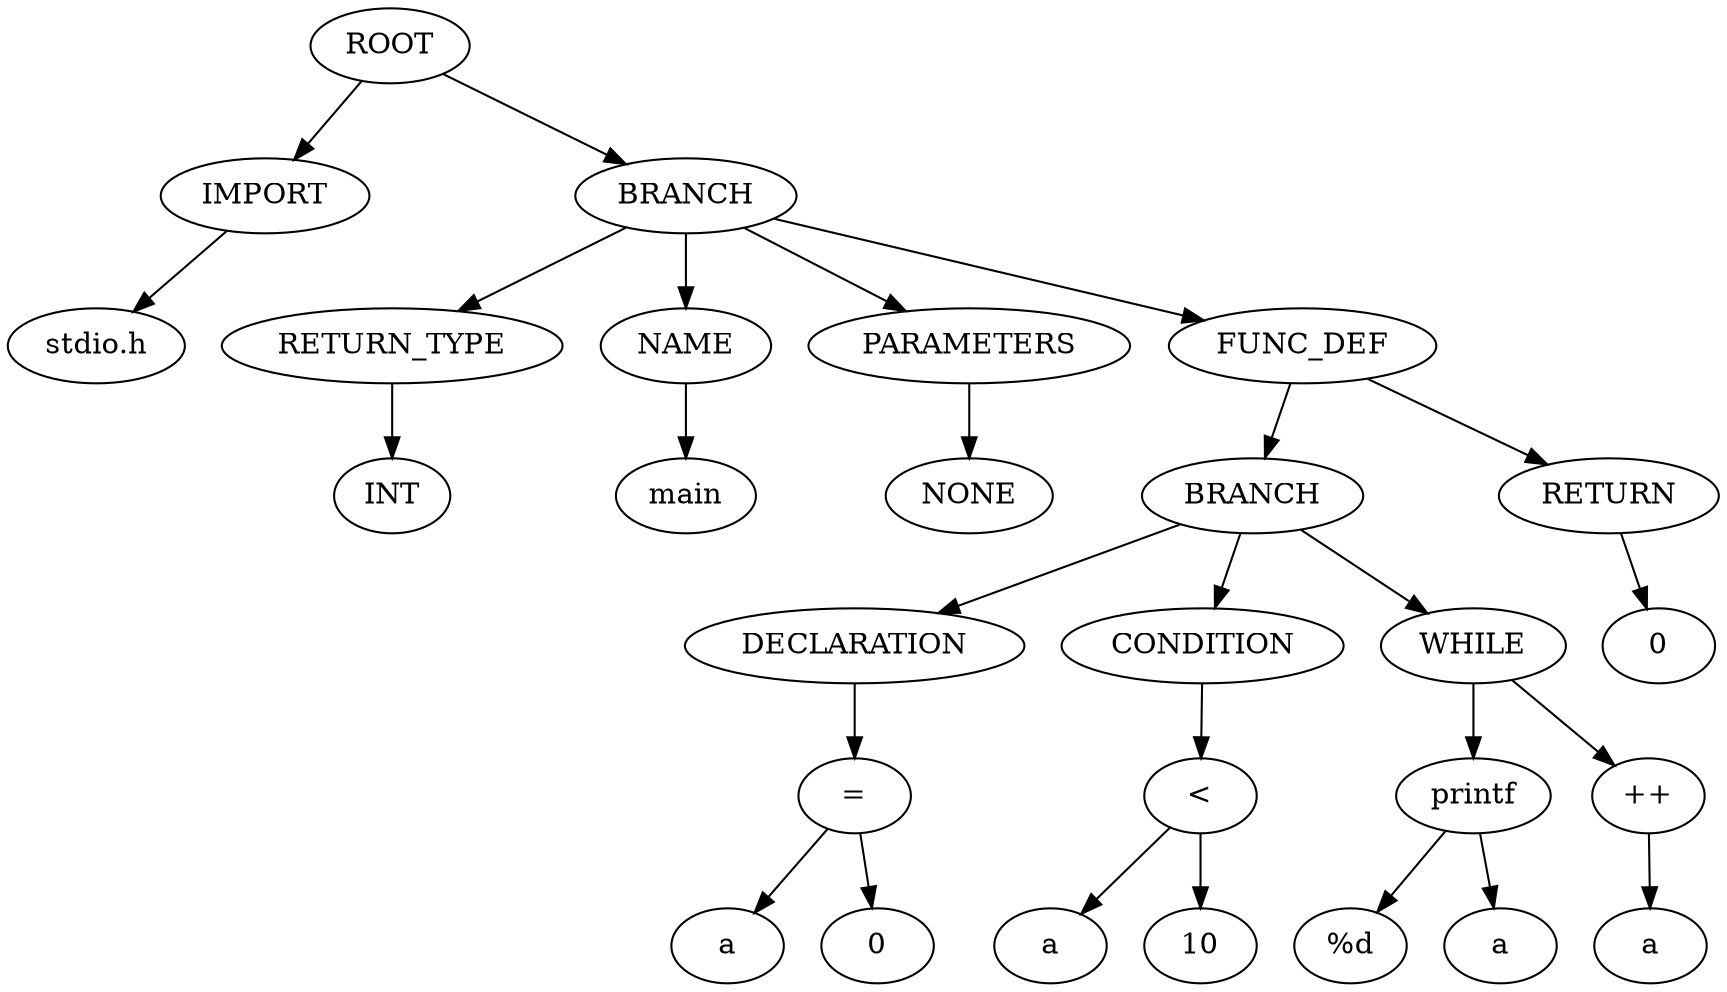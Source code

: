 strict digraph G{
l11[label = "IMPORT"]
l111[label = "BRANCH"]
"ROOT"->"l11"
l11131[label = "stdio.h"]
"l11"->l11131
"ROOT"->"l111"
l111331[label = "RETURN_TYPE"]
l1113311[label = "NAME"]
l11133111[label = "PARAMETERS"]
l111331111[label = "FUNC_DEF"]
"l111"->"l111331"
l11133111131[label = "INT"]
"l111331"->l11133111131
"l111"->"l1113311"
l111331111331[label = "main"]
"l1113311"->l111331111331
"l111"->"l11133111"
l1113311113331[label = "NONE"]
"l11133111"->l1113311113331
"l111"->"l111331111"
l11133111133331[label = "BRANCH"]
l111331111333311[label = "RETURN"]
"l111331111"->"l11133111133331"
l11133111133331131[label = "DECLARATION"]
l111331111333311311[label = "CONDITION"]
l1113311113333113111[label = "WHILE"]
"l11133111133331"->"l11133111133331131"
l111331111333311311131[label = "="]
"l11133111133331131"->"l111331111333311311131"
l11133111133331131113131[label = "a"]
l111331111333311311131311[label = "0"]
"l111331111333311311131"->l11133111133331131113131
"l111331111333311311131"->l111331111333311311131311
"l11133111133331"->"l111331111333311311"
l1113311113333113111331[label = "<"]
"l111331111333311311"->"l1113311113333113111331"
l111331111333311311133131[label = "a"]
l1113311113333113111331311[label = "10"]
"l1113311113333113111331"->l111331111333311311133131
"l1113311113333113111331"->l1113311113333113111331311
"l11133111133331"->"l1113311113333113111"
l11133111133331131113331[label = "printf"]
l111331111333311311133311[label = "++"]
"l1113311113333113111"->"l11133111133331131113331"
l11133111133331131113331131[label = "%d\n"]
l111331111333311311133311311[label = "a"]
"l11133111133331131113331"->l11133111133331131113331131
"l11133111133331131113331"->l111331111333311311133311311
"l1113311113333113111"->"l111331111333311311133311"
l111331111333311311133311331[label = "a"]
"l111331111333311311133311"->l111331111333311311133311331
"l111331111"->"l111331111333311"
l111331111333311331[label = "0"]
"l111331111333311"->l111331111333311331
}
